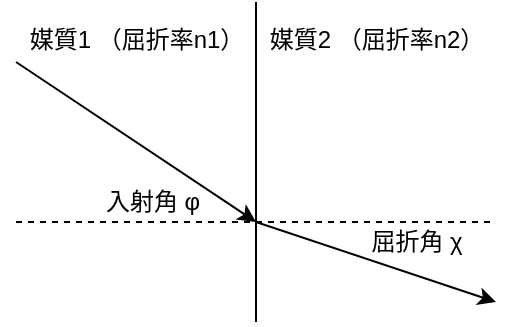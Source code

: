 <mxfile version="13.2.6"><diagram id="vBizhJYyDyqb2WDi1LO7" name="Page-1"><mxGraphModel dx="642" dy="458" grid="1" gridSize="10" guides="1" tooltips="1" connect="1" arrows="1" fold="1" page="1" pageScale="1" pageWidth="827" pageHeight="1169" math="0" shadow="0"><root><mxCell id="0"/><mxCell id="1" parent="0"/><mxCell id="Jwex2JWpZaQLV9sn4ivK-1" value="" style="endArrow=none;html=1;" edge="1" parent="1"><mxGeometry width="50" height="50" relative="1" as="geometry"><mxPoint x="320" y="210" as="sourcePoint"/><mxPoint x="320" y="50" as="targetPoint"/></mxGeometry></mxCell><mxCell id="Jwex2JWpZaQLV9sn4ivK-2" value="" style="endArrow=none;dashed=1;html=1;" edge="1" parent="1"><mxGeometry width="50" height="50" relative="1" as="geometry"><mxPoint x="200" y="160" as="sourcePoint"/><mxPoint x="440" y="160" as="targetPoint"/></mxGeometry></mxCell><mxCell id="Jwex2JWpZaQLV9sn4ivK-4" value="" style="endArrow=classic;html=1;" edge="1" parent="1"><mxGeometry width="50" height="50" relative="1" as="geometry"><mxPoint x="200" y="80" as="sourcePoint"/><mxPoint x="320" y="160" as="targetPoint"/></mxGeometry></mxCell><mxCell id="Jwex2JWpZaQLV9sn4ivK-5" value="" style="endArrow=classic;html=1;" edge="1" parent="1"><mxGeometry width="50" height="50" relative="1" as="geometry"><mxPoint x="320" y="160" as="sourcePoint"/><mxPoint x="440" y="200" as="targetPoint"/></mxGeometry></mxCell><mxCell id="Jwex2JWpZaQLV9sn4ivK-9" value="入射角 φ" style="text;html=1;align=center;verticalAlign=middle;resizable=0;points=[];autosize=1;" vertex="1" parent="1"><mxGeometry x="238" y="140" width="60" height="20" as="geometry"/></mxCell><mxCell id="Jwex2JWpZaQLV9sn4ivK-10" value="屈折角 χ" style="text;html=1;align=center;verticalAlign=middle;resizable=0;points=[];autosize=1;" vertex="1" parent="1"><mxGeometry x="370" y="160" width="60" height="20" as="geometry"/></mxCell><mxCell id="Jwex2JWpZaQLV9sn4ivK-11" value="媒質1 （屈折率n1）" style="text;html=1;align=center;verticalAlign=middle;resizable=0;points=[];autosize=1;" vertex="1" parent="1"><mxGeometry x="200" y="59" width="120" height="20" as="geometry"/></mxCell><mxCell id="Jwex2JWpZaQLV9sn4ivK-12" value="媒質2 （屈折率n2）" style="text;html=1;align=center;verticalAlign=middle;resizable=0;points=[];autosize=1;" vertex="1" parent="1"><mxGeometry x="320" y="59" width="120" height="20" as="geometry"/></mxCell></root></mxGraphModel></diagram></mxfile>